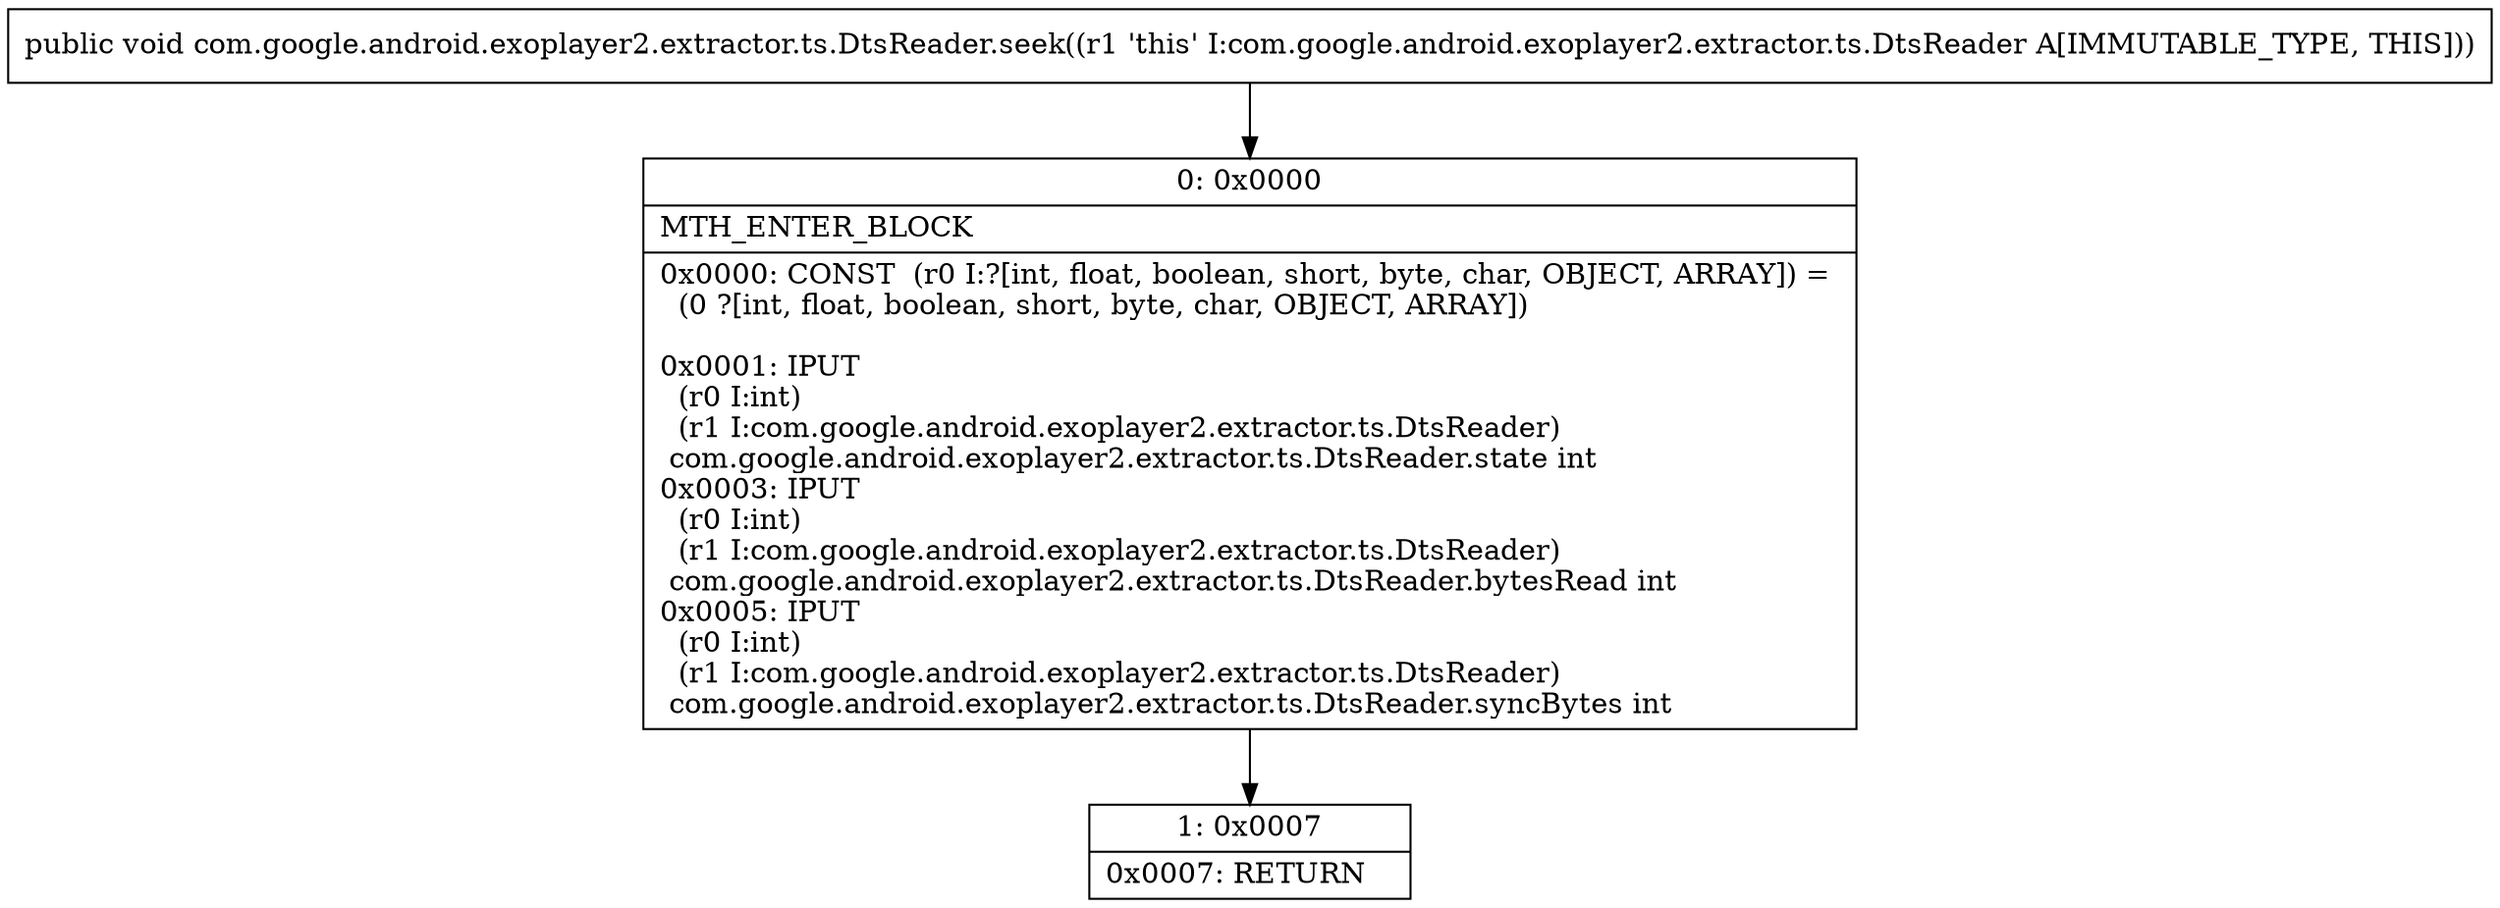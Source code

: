 digraph "CFG forcom.google.android.exoplayer2.extractor.ts.DtsReader.seek()V" {
Node_0 [shape=record,label="{0\:\ 0x0000|MTH_ENTER_BLOCK\l|0x0000: CONST  (r0 I:?[int, float, boolean, short, byte, char, OBJECT, ARRAY]) = \l  (0 ?[int, float, boolean, short, byte, char, OBJECT, ARRAY])\l \l0x0001: IPUT  \l  (r0 I:int)\l  (r1 I:com.google.android.exoplayer2.extractor.ts.DtsReader)\l com.google.android.exoplayer2.extractor.ts.DtsReader.state int \l0x0003: IPUT  \l  (r0 I:int)\l  (r1 I:com.google.android.exoplayer2.extractor.ts.DtsReader)\l com.google.android.exoplayer2.extractor.ts.DtsReader.bytesRead int \l0x0005: IPUT  \l  (r0 I:int)\l  (r1 I:com.google.android.exoplayer2.extractor.ts.DtsReader)\l com.google.android.exoplayer2.extractor.ts.DtsReader.syncBytes int \l}"];
Node_1 [shape=record,label="{1\:\ 0x0007|0x0007: RETURN   \l}"];
MethodNode[shape=record,label="{public void com.google.android.exoplayer2.extractor.ts.DtsReader.seek((r1 'this' I:com.google.android.exoplayer2.extractor.ts.DtsReader A[IMMUTABLE_TYPE, THIS])) }"];
MethodNode -> Node_0;
Node_0 -> Node_1;
}

